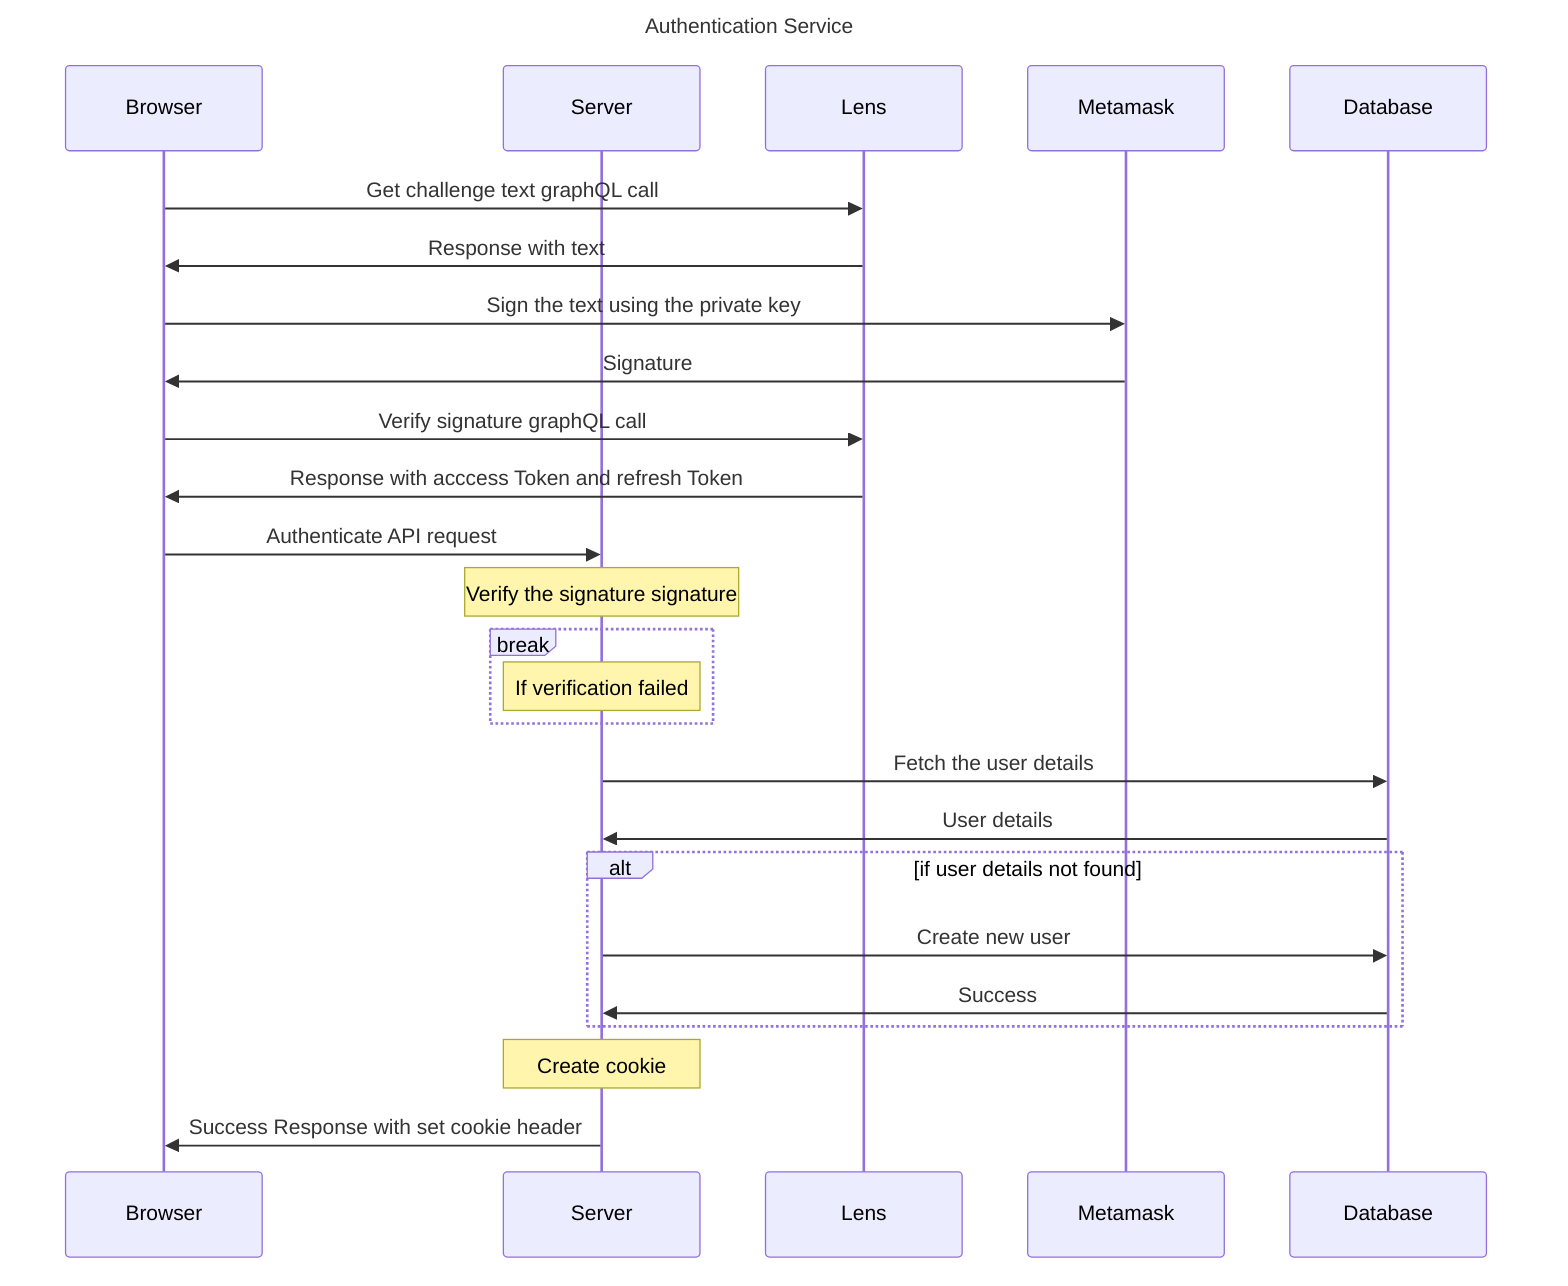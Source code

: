 %% Documentation: https://github.com/mermaid-js/mermaid
%% Editor: https://mermaid.live/edit

sequenceDiagram
title Authentication Service 

participant Browser
participant Server
participant Lens
participant Metamask
participant DB as Database



Browser->>Lens: Get challenge text graphQL call
Lens->>Browser: Response with text

Browser->>Metamask: Sign the text using the private key
Metamask->>Browser: Signature

Browser->>Lens: Verify signature graphQL call
Lens->>Browser: Response with acccess Token and refresh Token

Browser->>Server: Authenticate API request

note over Server: Verify the signature signature
break
    note over Server: If verification failed
end


Server->>DB: Fetch the user details
DB->>Server: User details

alt if user details not found
    Server->>DB: Create new user
    DB->>Server: Success
end

note over Server: Create cookie

Server->>Browser: Success Response with set cookie header